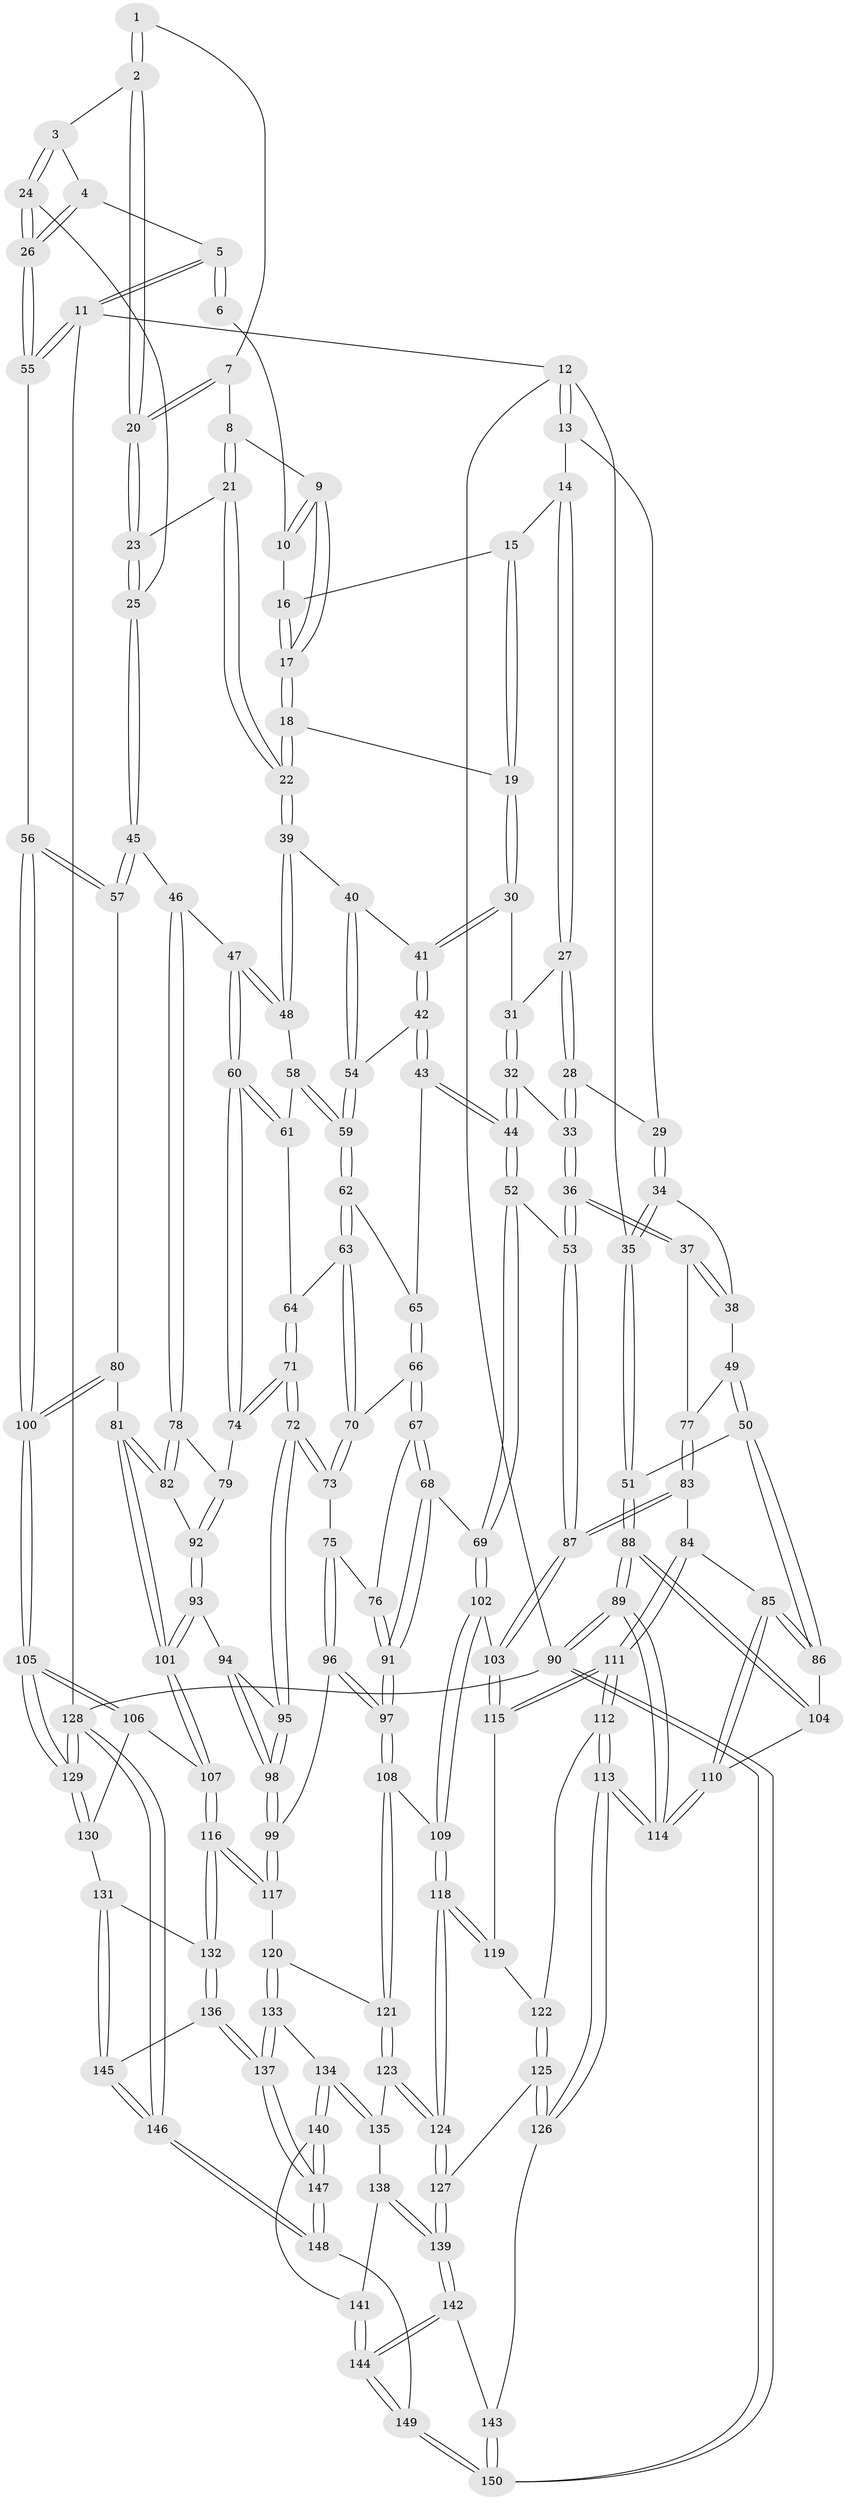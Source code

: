 // coarse degree distribution, {3: 0.05555555555555555, 4: 0.32222222222222224, 9: 0.011111111111111112, 6: 0.1111111111111111, 5: 0.4777777777777778, 7: 0.011111111111111112, 2: 0.011111111111111112}
// Generated by graph-tools (version 1.1) at 2025/21/03/04/25 18:21:21]
// undirected, 150 vertices, 372 edges
graph export_dot {
graph [start="1"]
  node [color=gray90,style=filled];
  1 [pos="+0.8816139714559877+0"];
  2 [pos="+0.9005858177107441+0.044444880142993276"];
  3 [pos="+0.9165266080146223+0.05098786787292067"];
  4 [pos="+0.9601817603687832+0.035262858154036875"];
  5 [pos="+1+0"];
  6 [pos="+0.8473167015650588+0"];
  7 [pos="+0.8290534956989265+0.046057820425603135"];
  8 [pos="+0.798457586551059+0.04326658581261802"];
  9 [pos="+0.7723349393832611+0.0031926946146895625"];
  10 [pos="+0.7247203891400814+0"];
  11 [pos="+1+0"];
  12 [pos="+0+0"];
  13 [pos="+0.09760507796939227+0"];
  14 [pos="+0.46372399359065836+0"];
  15 [pos="+0.5799380867353723+0"];
  16 [pos="+0.6350137708992006+0"];
  17 [pos="+0.7041052861264377+0.1133337697558617"];
  18 [pos="+0.6966216294266729+0.16045967962589236"];
  19 [pos="+0.6699448318835173+0.158084848476563"];
  20 [pos="+0.8692934262005408+0.0689792441892251"];
  21 [pos="+0.7902761063599357+0.181610914658337"];
  22 [pos="+0.7419839315116772+0.18822413097836307"];
  23 [pos="+0.8350041762245933+0.1893711048680856"];
  24 [pos="+0.9651351667631606+0.19322600798418507"];
  25 [pos="+0.8775873085128306+0.21128733152124363"];
  26 [pos="+1+0.19664283896204265"];
  27 [pos="+0.46324839892313435+0"];
  28 [pos="+0.31264525870351745+0.15725714955027323"];
  29 [pos="+0.31225823187469376+0.15714100268554013"];
  30 [pos="+0.5904674850948209+0.16481121784571884"];
  31 [pos="+0.5164770985131156+0.10778094075033819"];
  32 [pos="+0.42518625375504077+0.23832223797655122"];
  33 [pos="+0.32392902114251265+0.18506382293612353"];
  34 [pos="+0.1167430281799726+0.14821154580079"];
  35 [pos="+0+0"];
  36 [pos="+0.26153033288065214+0.36075638146999156"];
  37 [pos="+0.2582484228454955+0.36052891096590123"];
  38 [pos="+0.12782585010618616+0.17590853958429378"];
  39 [pos="+0.7167031779440515+0.2873691665503088"];
  40 [pos="+0.6073292556586972+0.27495195323936017"];
  41 [pos="+0.5773461141029588+0.22268094664942456"];
  42 [pos="+0.5111444317006476+0.2913331261744269"];
  43 [pos="+0.47136802762434843+0.3156177923366595"];
  44 [pos="+0.44648947773759934+0.3148017408641783"];
  45 [pos="+0.8613744675976385+0.3807060801202068"];
  46 [pos="+0.8584870575387096+0.3820357211482257"];
  47 [pos="+0.720046613297026+0.30479512162677835"];
  48 [pos="+0.716711679188222+0.2996051468174175"];
  49 [pos="+0.09435217061295778+0.392204661607583"];
  50 [pos="+0.056131112964248574+0.4067633439654977"];
  51 [pos="+0+0.33134482090687645"];
  52 [pos="+0.35411768797661125+0.40829479314601647"];
  53 [pos="+0.34420131648813623+0.40768438673498464"];
  54 [pos="+0.6088626742320208+0.330871366363062"];
  55 [pos="+1+0.24200598405160018"];
  56 [pos="+1+0.44626987242490324"];
  57 [pos="+0.9334709474731047+0.40731484948797386"];
  58 [pos="+0.7135408262845395+0.3015414308639074"];
  59 [pos="+0.616152926807247+0.34835044389930964"];
  60 [pos="+0.7154574291018222+0.4424137608569818"];
  61 [pos="+0.6750399615790853+0.36802685109643485"];
  62 [pos="+0.6118733490925947+0.3632856625469224"];
  63 [pos="+0.6118861672210381+0.36777849195608653"];
  64 [pos="+0.6120433540247094+0.3679273629034488"];
  65 [pos="+0.474162780424785+0.31815612916415703"];
  66 [pos="+0.5460617230347449+0.4127071617132606"];
  67 [pos="+0.5445945630976349+0.41583092366941354"];
  68 [pos="+0.4525589079053733+0.5112065238155429"];
  69 [pos="+0.4324653412002869+0.49468901189063186"];
  70 [pos="+0.5677904414100888+0.4048488482008234"];
  71 [pos="+0.6841930373649278+0.4550236028200853"];
  72 [pos="+0.6838548257561805+0.4554114893601701"];
  73 [pos="+0.6297963828713915+0.4755912894360123"];
  74 [pos="+0.7155634019910388+0.4442988949420853"];
  75 [pos="+0.6171751182908223+0.48538403001028035"];
  76 [pos="+0.5882324990250739+0.48471137968189615"];
  77 [pos="+0.2041035185679468+0.3876707765342881"];
  78 [pos="+0.844514118851249+0.39739218104054613"];
  79 [pos="+0.7166211866445759+0.4445023672990495"];
  80 [pos="+0.8911495222949228+0.5151810495129318"];
  81 [pos="+0.8554958020214878+0.5501089833699198"];
  82 [pos="+0.8357523261350643+0.48326958825028965"];
  83 [pos="+0.17841467550541115+0.5322855272542846"];
  84 [pos="+0.11194538707033358+0.5534281027457193"];
  85 [pos="+0.09612350359836824+0.5462207472634675"];
  86 [pos="+0.09462578038694676+0.5441826867552908"];
  87 [pos="+0.25847471417731827+0.5644675290226305"];
  88 [pos="+0+0.5222993689789914"];
  89 [pos="+0+1"];
  90 [pos="+0+1"];
  91 [pos="+0.46839483136689714+0.5405912022307111"];
  92 [pos="+0.7584084718197082+0.5038384677207146"];
  93 [pos="+0.7733601209856376+0.5748527300994196"];
  94 [pos="+0.7231495731288574+0.5746725667940418"];
  95 [pos="+0.6838713289502671+0.47525375519290175"];
  96 [pos="+0.6089252335053117+0.5862260556033748"];
  97 [pos="+0.48051999779008975+0.5936879519519763"];
  98 [pos="+0.6489356928431257+0.6023935228970311"];
  99 [pos="+0.6479838349945375+0.6031508511810004"];
  100 [pos="+1+0.5060557380169718"];
  101 [pos="+0.8448853957990966+0.6245406111018117"];
  102 [pos="+0.30046826835819906+0.5966999188294138"];
  103 [pos="+0.26002466850656053+0.5690741383919807"];
  104 [pos="+0+0.5384505410427511"];
  105 [pos="+1+0.6596875715798121"];
  106 [pos="+0.8987856937499894+0.6587842885118532"];
  107 [pos="+0.8596065943759823+0.6548598855599784"];
  108 [pos="+0.4761712287732785+0.6062383151408157"];
  109 [pos="+0.3565432331023428+0.6617526671920496"];
  110 [pos="+0.046462970380630346+0.5976259153650219"];
  111 [pos="+0.13821212674176464+0.6457509472710276"];
  112 [pos="+0.13386827458883427+0.6622495658375044"];
  113 [pos="+0+0.8889335534114902"];
  114 [pos="+0+0.9575876536819843"];
  115 [pos="+0.22740192240357052+0.6233733824885469"];
  116 [pos="+0.7732791749832729+0.7420676278908558"];
  117 [pos="+0.6731570393396799+0.7108529169704186"];
  118 [pos="+0.33475023511740193+0.7108068646025497"];
  119 [pos="+0.23353313675491102+0.6501044387425949"];
  120 [pos="+0.5959908134953061+0.7466948973454491"];
  121 [pos="+0.5221846147220026+0.7234127481118183"];
  122 [pos="+0.21298641963374265+0.7083490377001012"];
  123 [pos="+0.4799543248821981+0.7707492130611484"];
  124 [pos="+0.3215194876797441+0.7731224342133329"];
  125 [pos="+0.2518246903632444+0.7886686271044283"];
  126 [pos="+0.03402726084949547+0.8691326530104357"];
  127 [pos="+0.3057877615064276+0.7925992013179657"];
  128 [pos="+1+1"];
  129 [pos="+1+0.8878652149602386"];
  130 [pos="+0.9106348358213504+0.8793251734923259"];
  131 [pos="+0.9092602732096674+0.8795004315349224"];
  132 [pos="+0.775540594642836+0.7694272683660269"];
  133 [pos="+0.599780469010787+0.802075085371118"];
  134 [pos="+0.5399777103032336+0.8940297789812227"];
  135 [pos="+0.48147501463231057+0.8058334438793042"];
  136 [pos="+0.7257248375121262+0.8822400858678768"];
  137 [pos="+0.7047756818525892+0.906966917635921"];
  138 [pos="+0.4380262065911451+0.8571698278621289"];
  139 [pos="+0.3320378742101991+0.8648612332568613"];
  140 [pos="+0.5397739757084883+0.905371430997395"];
  141 [pos="+0.46401323504946146+0.8952322613332204"];
  142 [pos="+0.3331192741559779+0.9312114490592762"];
  143 [pos="+0.239641096587952+0.9336761870844231"];
  144 [pos="+0.3571054791076569+0.9884017908619418"];
  145 [pos="+0.8702249076559974+0.9217442438797463"];
  146 [pos="+0.7678249931009143+1"];
  147 [pos="+0.6327557694220532+1"];
  148 [pos="+0.6323099867271667+1"];
  149 [pos="+0.39911705454300656+1"];
  150 [pos="+0+1"];
  1 -- 2;
  1 -- 2;
  1 -- 7;
  2 -- 3;
  2 -- 20;
  2 -- 20;
  3 -- 4;
  3 -- 24;
  3 -- 24;
  4 -- 5;
  4 -- 26;
  4 -- 26;
  5 -- 6;
  5 -- 6;
  5 -- 11;
  5 -- 11;
  6 -- 10;
  7 -- 8;
  7 -- 20;
  7 -- 20;
  8 -- 9;
  8 -- 21;
  8 -- 21;
  9 -- 10;
  9 -- 10;
  9 -- 17;
  9 -- 17;
  10 -- 16;
  11 -- 12;
  11 -- 55;
  11 -- 55;
  11 -- 128;
  12 -- 13;
  12 -- 13;
  12 -- 35;
  12 -- 90;
  13 -- 14;
  13 -- 29;
  14 -- 15;
  14 -- 27;
  14 -- 27;
  15 -- 16;
  15 -- 19;
  15 -- 19;
  16 -- 17;
  16 -- 17;
  17 -- 18;
  17 -- 18;
  18 -- 19;
  18 -- 22;
  18 -- 22;
  19 -- 30;
  19 -- 30;
  20 -- 23;
  20 -- 23;
  21 -- 22;
  21 -- 22;
  21 -- 23;
  22 -- 39;
  22 -- 39;
  23 -- 25;
  23 -- 25;
  24 -- 25;
  24 -- 26;
  24 -- 26;
  25 -- 45;
  25 -- 45;
  26 -- 55;
  26 -- 55;
  27 -- 28;
  27 -- 28;
  27 -- 31;
  28 -- 29;
  28 -- 33;
  28 -- 33;
  29 -- 34;
  29 -- 34;
  30 -- 31;
  30 -- 41;
  30 -- 41;
  31 -- 32;
  31 -- 32;
  32 -- 33;
  32 -- 44;
  32 -- 44;
  33 -- 36;
  33 -- 36;
  34 -- 35;
  34 -- 35;
  34 -- 38;
  35 -- 51;
  35 -- 51;
  36 -- 37;
  36 -- 37;
  36 -- 53;
  36 -- 53;
  37 -- 38;
  37 -- 38;
  37 -- 77;
  38 -- 49;
  39 -- 40;
  39 -- 48;
  39 -- 48;
  40 -- 41;
  40 -- 54;
  40 -- 54;
  41 -- 42;
  41 -- 42;
  42 -- 43;
  42 -- 43;
  42 -- 54;
  43 -- 44;
  43 -- 44;
  43 -- 65;
  44 -- 52;
  44 -- 52;
  45 -- 46;
  45 -- 57;
  45 -- 57;
  46 -- 47;
  46 -- 78;
  46 -- 78;
  47 -- 48;
  47 -- 48;
  47 -- 60;
  47 -- 60;
  48 -- 58;
  49 -- 50;
  49 -- 50;
  49 -- 77;
  50 -- 51;
  50 -- 86;
  50 -- 86;
  51 -- 88;
  51 -- 88;
  52 -- 53;
  52 -- 69;
  52 -- 69;
  53 -- 87;
  53 -- 87;
  54 -- 59;
  54 -- 59;
  55 -- 56;
  56 -- 57;
  56 -- 57;
  56 -- 100;
  56 -- 100;
  57 -- 80;
  58 -- 59;
  58 -- 59;
  58 -- 61;
  59 -- 62;
  59 -- 62;
  60 -- 61;
  60 -- 61;
  60 -- 74;
  60 -- 74;
  61 -- 64;
  62 -- 63;
  62 -- 63;
  62 -- 65;
  63 -- 64;
  63 -- 70;
  63 -- 70;
  64 -- 71;
  64 -- 71;
  65 -- 66;
  65 -- 66;
  66 -- 67;
  66 -- 67;
  66 -- 70;
  67 -- 68;
  67 -- 68;
  67 -- 76;
  68 -- 69;
  68 -- 91;
  68 -- 91;
  69 -- 102;
  69 -- 102;
  70 -- 73;
  70 -- 73;
  71 -- 72;
  71 -- 72;
  71 -- 74;
  71 -- 74;
  72 -- 73;
  72 -- 73;
  72 -- 95;
  72 -- 95;
  73 -- 75;
  74 -- 79;
  75 -- 76;
  75 -- 96;
  75 -- 96;
  76 -- 91;
  76 -- 91;
  77 -- 83;
  77 -- 83;
  78 -- 79;
  78 -- 82;
  78 -- 82;
  79 -- 92;
  79 -- 92;
  80 -- 81;
  80 -- 100;
  80 -- 100;
  81 -- 82;
  81 -- 82;
  81 -- 101;
  81 -- 101;
  82 -- 92;
  83 -- 84;
  83 -- 87;
  83 -- 87;
  84 -- 85;
  84 -- 111;
  84 -- 111;
  85 -- 86;
  85 -- 86;
  85 -- 110;
  85 -- 110;
  86 -- 104;
  87 -- 103;
  87 -- 103;
  88 -- 89;
  88 -- 89;
  88 -- 104;
  88 -- 104;
  89 -- 90;
  89 -- 90;
  89 -- 114;
  89 -- 114;
  90 -- 150;
  90 -- 150;
  90 -- 128;
  91 -- 97;
  91 -- 97;
  92 -- 93;
  92 -- 93;
  93 -- 94;
  93 -- 101;
  93 -- 101;
  94 -- 95;
  94 -- 98;
  94 -- 98;
  95 -- 98;
  95 -- 98;
  96 -- 97;
  96 -- 97;
  96 -- 99;
  97 -- 108;
  97 -- 108;
  98 -- 99;
  98 -- 99;
  99 -- 117;
  99 -- 117;
  100 -- 105;
  100 -- 105;
  101 -- 107;
  101 -- 107;
  102 -- 103;
  102 -- 109;
  102 -- 109;
  103 -- 115;
  103 -- 115;
  104 -- 110;
  105 -- 106;
  105 -- 106;
  105 -- 129;
  105 -- 129;
  106 -- 107;
  106 -- 130;
  107 -- 116;
  107 -- 116;
  108 -- 109;
  108 -- 121;
  108 -- 121;
  109 -- 118;
  109 -- 118;
  110 -- 114;
  110 -- 114;
  111 -- 112;
  111 -- 112;
  111 -- 115;
  111 -- 115;
  112 -- 113;
  112 -- 113;
  112 -- 122;
  113 -- 114;
  113 -- 114;
  113 -- 126;
  113 -- 126;
  115 -- 119;
  116 -- 117;
  116 -- 117;
  116 -- 132;
  116 -- 132;
  117 -- 120;
  118 -- 119;
  118 -- 119;
  118 -- 124;
  118 -- 124;
  119 -- 122;
  120 -- 121;
  120 -- 133;
  120 -- 133;
  121 -- 123;
  121 -- 123;
  122 -- 125;
  122 -- 125;
  123 -- 124;
  123 -- 124;
  123 -- 135;
  124 -- 127;
  124 -- 127;
  125 -- 126;
  125 -- 126;
  125 -- 127;
  126 -- 143;
  127 -- 139;
  127 -- 139;
  128 -- 129;
  128 -- 129;
  128 -- 146;
  128 -- 146;
  129 -- 130;
  129 -- 130;
  130 -- 131;
  131 -- 132;
  131 -- 145;
  131 -- 145;
  132 -- 136;
  132 -- 136;
  133 -- 134;
  133 -- 137;
  133 -- 137;
  134 -- 135;
  134 -- 135;
  134 -- 140;
  134 -- 140;
  135 -- 138;
  136 -- 137;
  136 -- 137;
  136 -- 145;
  137 -- 147;
  137 -- 147;
  138 -- 139;
  138 -- 139;
  138 -- 141;
  139 -- 142;
  139 -- 142;
  140 -- 141;
  140 -- 147;
  140 -- 147;
  141 -- 144;
  141 -- 144;
  142 -- 143;
  142 -- 144;
  142 -- 144;
  143 -- 150;
  143 -- 150;
  144 -- 149;
  144 -- 149;
  145 -- 146;
  145 -- 146;
  146 -- 148;
  146 -- 148;
  147 -- 148;
  147 -- 148;
  148 -- 149;
  149 -- 150;
  149 -- 150;
}
